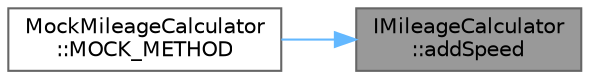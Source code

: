 digraph "IMileageCalculator::addSpeed"
{
 // LATEX_PDF_SIZE
  bgcolor="transparent";
  edge [fontname=Helvetica,fontsize=10,labelfontname=Helvetica,labelfontsize=10];
  node [fontname=Helvetica,fontsize=10,shape=box,height=0.2,width=0.4];
  rankdir="RL";
  Node1 [id="Node000001",label="IMileageCalculator\l::addSpeed",height=0.2,width=0.4,color="gray40", fillcolor="grey60", style="filled", fontcolor="black",tooltip=" "];
  Node1 -> Node2 [id="edge1_Node000001_Node000002",dir="back",color="steelblue1",style="solid",tooltip=" "];
  Node2 [id="Node000002",label="MockMileageCalculator\l::MOCK_METHOD",height=0.2,width=0.4,color="grey40", fillcolor="white", style="filled",URL="$classMockMileageCalculator.html#afd635773b87d105f18a4cc47e651cb19",tooltip="Mocked method to add a speed to the MileageCalculator."];
}
